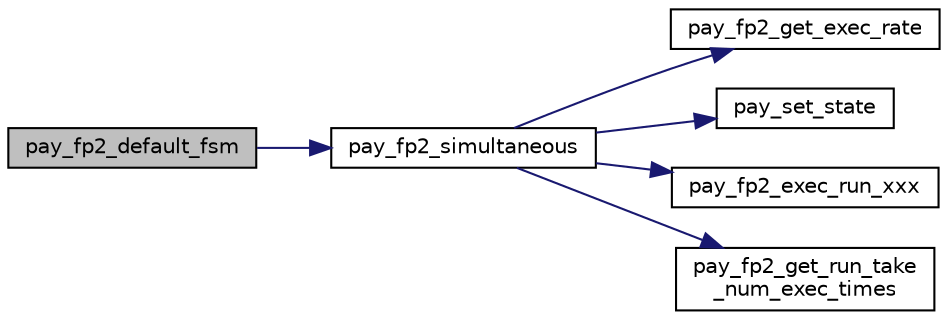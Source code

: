 digraph "pay_fp2_default_fsm"
{
 // INTERACTIVE_SVG=YES
  bgcolor="transparent";
  edge [fontname="Helvetica",fontsize="10",labelfontname="Helvetica",labelfontsize="10"];
  node [fontname="Helvetica",fontsize="10",shape=record];
  rankdir="LR";
  Node1 [label="pay_fp2_default_fsm",height=0.2,width=0.4,color="black", fillcolor="grey75", style="filled" fontcolor="black"];
  Node1 -> Node2 [color="midnightblue",fontsize="10",style="solid",fontname="Helvetica"];
  Node2 [label="pay_fp2_simultaneous",height=0.2,width=0.4,color="black",URL="$cmd_payload_8h.html#a2dbf9cc89c20982ddd5cccc492e3e65b",tooltip="Check the payloads &quot;simultaneouslly&quot; and execute it in reentrant calling multiples. "];
  Node2 -> Node3 [color="midnightblue",fontsize="10",style="solid",fontname="Helvetica"];
  Node3 [label="pay_fp2_get_exec_rate",height=0.2,width=0.4,color="black",URL="$cmd_payload_8h.html#aad26374ae256f194c1788919faebf9c8",tooltip="Return the number of tick before a pay_i is executed. "];
  Node2 -> Node4 [color="midnightblue",fontsize="10",style="solid",fontname="Helvetica"];
  Node4 [label="pay_set_state",height=0.2,width=0.4,color="black",URL="$cmd_payload_8h.html#a6bb68526a8080162fae08bd22697c99f",tooltip="Set the state of pay_i. "];
  Node2 -> Node5 [color="midnightblue",fontsize="10",style="solid",fontname="Helvetica"];
  Node5 [label="pay_fp2_exec_run_xxx",height=0.2,width=0.4,color="black",URL="$cmd_payload_8h.html#ab357fe26e021fcb8a5f8352041230cc8",tooltip="Exectutes the correspnding Cmd for each pay_i and sta_pay_xxx_state. "];
  Node2 -> Node6 [color="midnightblue",fontsize="10",style="solid",fontname="Helvetica"];
  Node6 [label="pay_fp2_get_run_take\l_num_exec_times",height=0.2,width=0.4,color="black",URL="$cmd_payload_8h.html#a6f532fe8da9bcf3ede4df1c90fa779be",tooltip="Return the number of times pay_i is to be executed. "];
}
